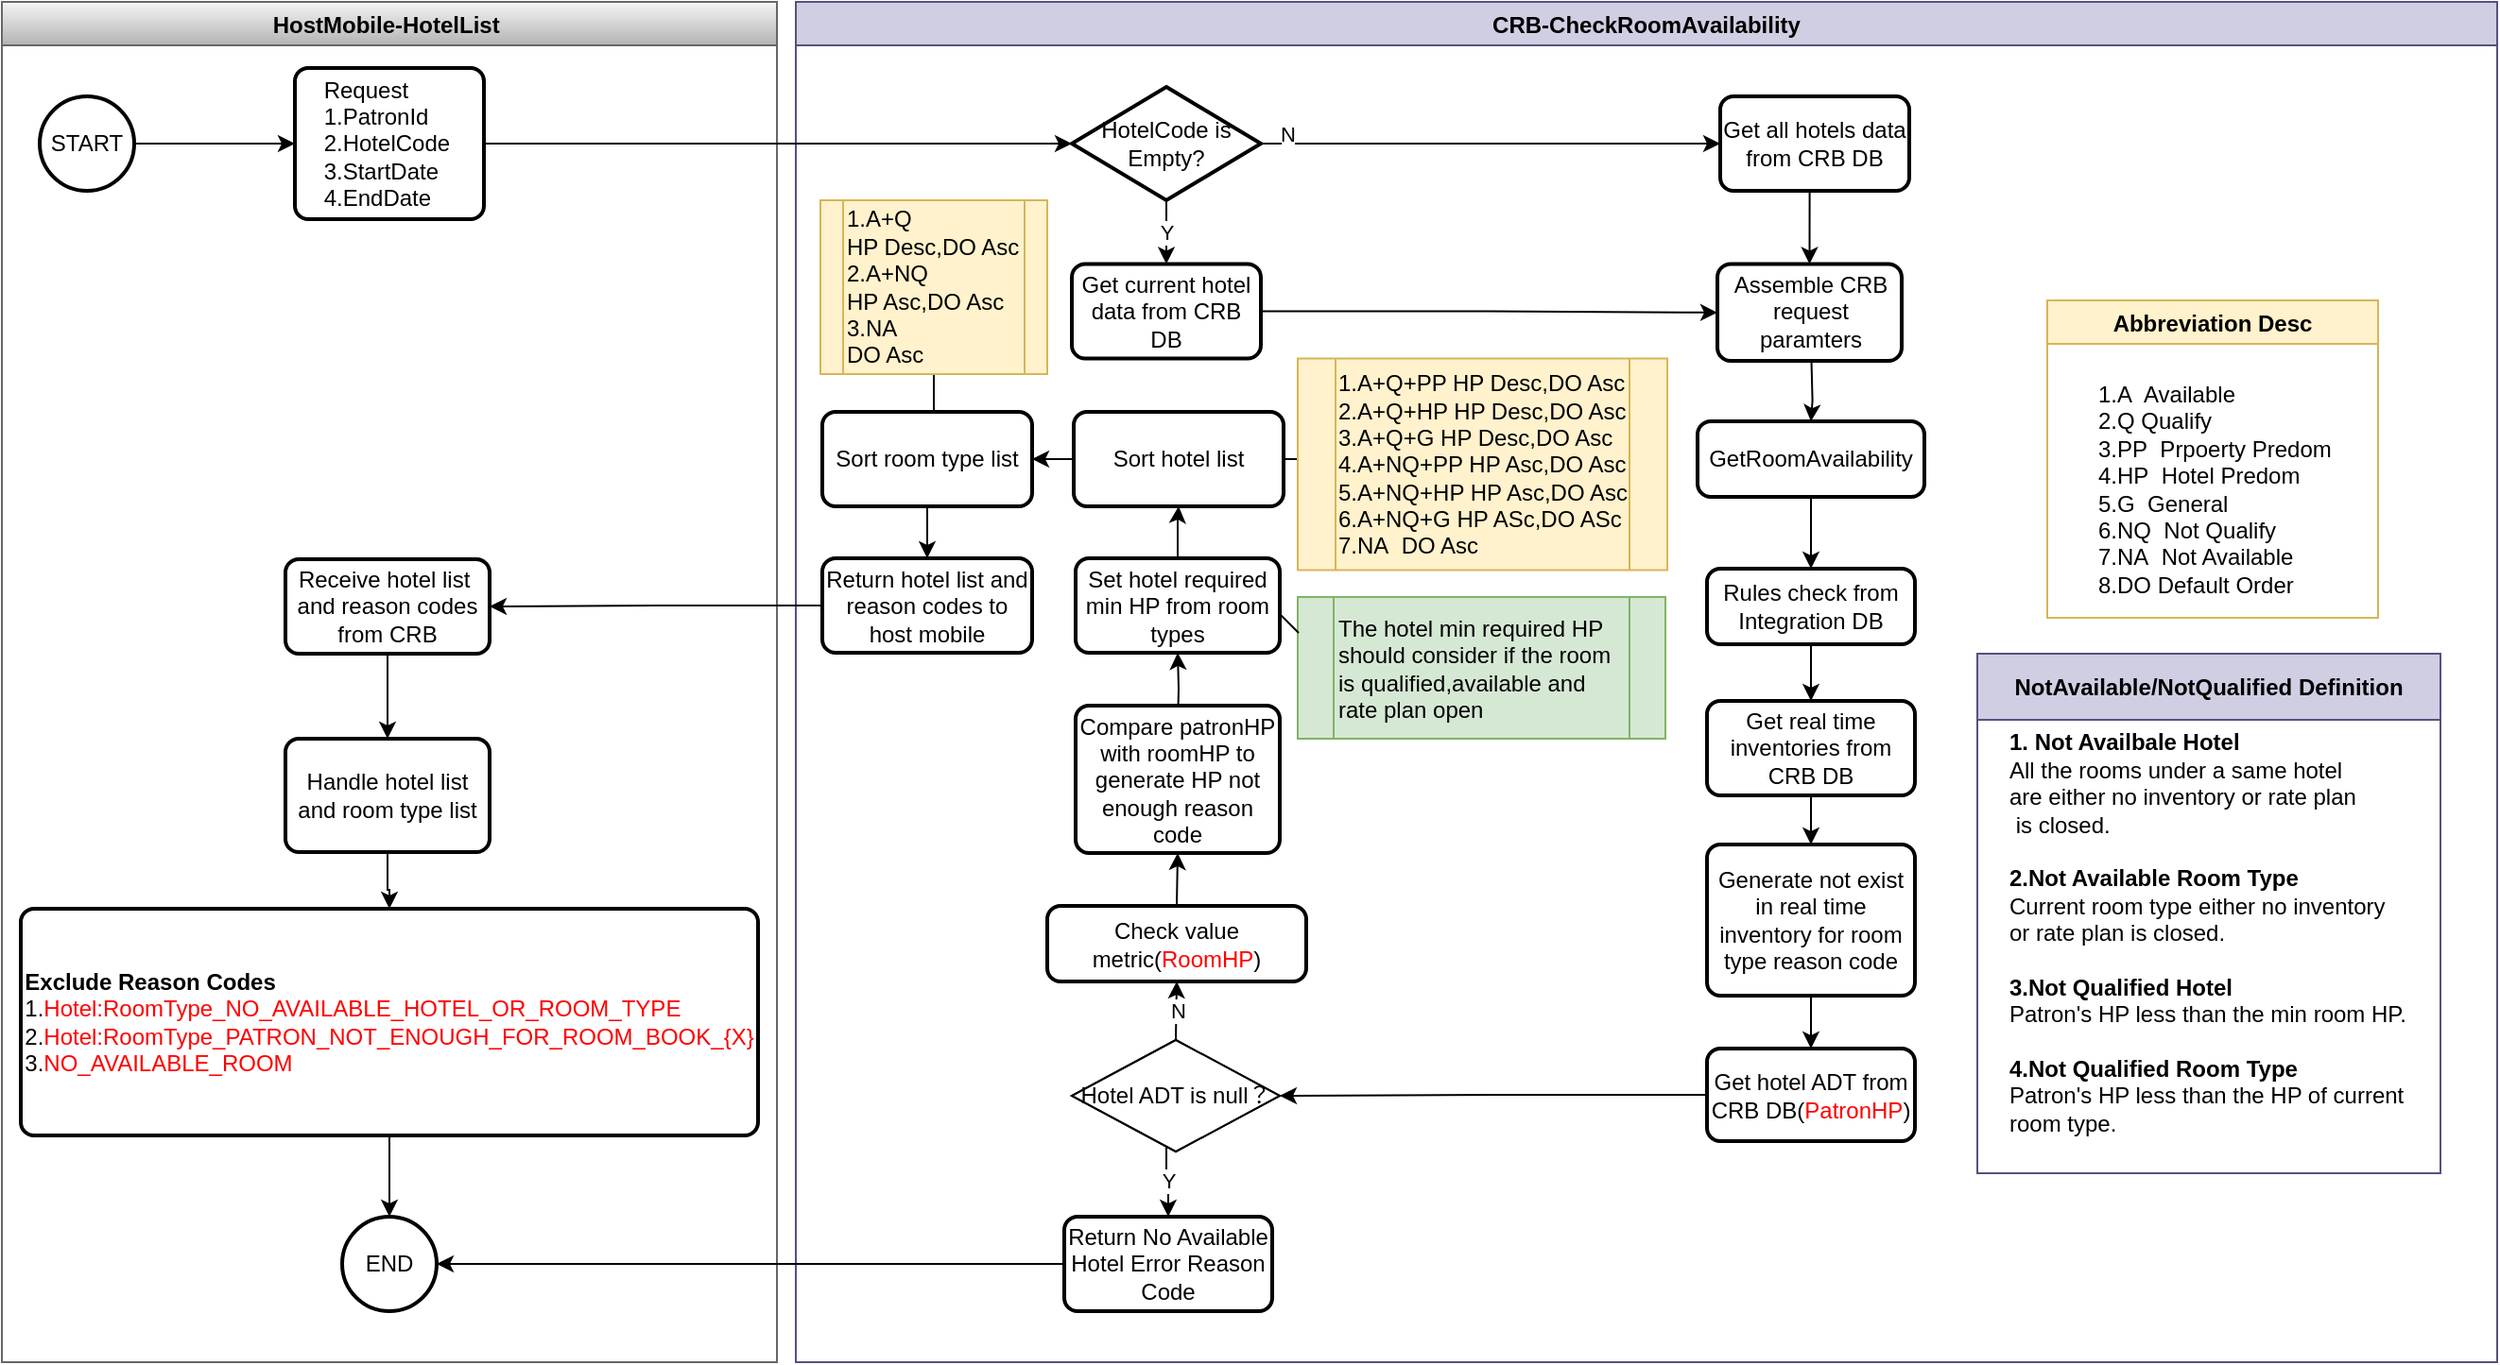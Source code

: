 <mxfile version="21.2.1" type="github">
  <diagram id="C5RBs43oDa-KdzZeNtuy" name="Page-1">
    <mxGraphModel dx="2049" dy="578" grid="1" gridSize="10" guides="1" tooltips="1" connect="1" arrows="1" fold="1" page="1" pageScale="1" pageWidth="827" pageHeight="1169" math="0" shadow="0">
      <root>
        <mxCell id="WIyWlLk6GJQsqaUBKTNV-0" />
        <mxCell id="WIyWlLk6GJQsqaUBKTNV-1" parent="WIyWlLk6GJQsqaUBKTNV-0" />
        <mxCell id="t5AfuCf_rbfrLG7oyLbx-0" value="HostMobile-HotelList " style="swimlane;startSize=23;labelBackgroundColor=none;fillColor=#f5f5f5;strokeColor=#666666;gradientColor=#b3b3b3;" parent="WIyWlLk6GJQsqaUBKTNV-1" vertex="1">
          <mxGeometry x="-280" y="100" width="410" height="720" as="geometry" />
        </mxCell>
        <mxCell id="t5AfuCf_rbfrLG7oyLbx-8" style="edgeStyle=orthogonalEdgeStyle;rounded=0;orthogonalLoop=1;jettySize=auto;html=1;exitX=1;exitY=0.5;exitDx=0;exitDy=0;exitPerimeter=0;entryX=0;entryY=0.5;entryDx=0;entryDy=0;" parent="t5AfuCf_rbfrLG7oyLbx-0" source="t5AfuCf_rbfrLG7oyLbx-6" target="t5AfuCf_rbfrLG7oyLbx-7" edge="1">
          <mxGeometry relative="1" as="geometry" />
        </mxCell>
        <mxCell id="t5AfuCf_rbfrLG7oyLbx-6" value="START" style="strokeWidth=2;html=1;shape=mxgraph.flowchart.start_2;whiteSpace=wrap;" parent="t5AfuCf_rbfrLG7oyLbx-0" vertex="1">
          <mxGeometry x="20" y="50" width="50" height="50" as="geometry" />
        </mxCell>
        <mxCell id="t5AfuCf_rbfrLG7oyLbx-7" value="&amp;nbsp; &amp;nbsp; Request&lt;br&gt;&amp;nbsp; &amp;nbsp; 1.PatronId&lt;br&gt;&amp;nbsp; &amp;nbsp; 2.HotelCode&lt;br&gt;&lt;div style=&quot;&quot;&gt;&lt;span style=&quot;background-color: initial;&quot;&gt;&amp;nbsp; &amp;nbsp; 3.StartDate&lt;/span&gt;&lt;/div&gt;&amp;nbsp; &amp;nbsp; 4.EndDate" style="rounded=1;whiteSpace=wrap;html=1;absoluteArcSize=1;arcSize=14;strokeWidth=2;align=left;" parent="t5AfuCf_rbfrLG7oyLbx-0" vertex="1">
          <mxGeometry x="155" y="35" width="100" height="80" as="geometry" />
        </mxCell>
        <mxCell id="SmH3YKpD_b1l2RVHciPR-55" value="" style="edgeStyle=orthogonalEdgeStyle;rounded=0;orthogonalLoop=1;jettySize=auto;html=1;strokeColor=#000000;fontColor=#000000;endArrow=classic;endFill=1;" parent="t5AfuCf_rbfrLG7oyLbx-0" source="t5AfuCf_rbfrLG7oyLbx-100" target="SmH3YKpD_b1l2RVHciPR-51" edge="1">
          <mxGeometry relative="1" as="geometry" />
        </mxCell>
        <mxCell id="t5AfuCf_rbfrLG7oyLbx-100" value="&lt;font color=&quot;#000000&quot;&gt;Receive hotel list&amp;nbsp; and reason codes from CRB&lt;/font&gt;" style="rounded=1;whiteSpace=wrap;html=1;absoluteArcSize=1;arcSize=14;strokeWidth=2;fontColor=#FF0000;" parent="t5AfuCf_rbfrLG7oyLbx-0" vertex="1">
          <mxGeometry x="150" y="295" width="108" height="50" as="geometry" />
        </mxCell>
        <mxCell id="SmH3YKpD_b1l2RVHciPR-51" value="&lt;font color=&quot;#000000&quot;&gt;Handle hotel list and room type list&lt;/font&gt;" style="rounded=1;whiteSpace=wrap;html=1;absoluteArcSize=1;arcSize=14;strokeWidth=2;fontColor=#FF0000;" parent="t5AfuCf_rbfrLG7oyLbx-0" vertex="1">
          <mxGeometry x="150" y="390" width="108" height="60" as="geometry" />
        </mxCell>
        <mxCell id="SmH3YKpD_b1l2RVHciPR-58" value="" style="edgeStyle=orthogonalEdgeStyle;rounded=0;orthogonalLoop=1;jettySize=auto;html=1;strokeColor=#000000;fontColor=#000000;endArrow=classic;endFill=1;exitX=0.5;exitY=1;exitDx=0;exitDy=0;" parent="t5AfuCf_rbfrLG7oyLbx-0" source="SmH3YKpD_b1l2RVHciPR-51" target="SmH3YKpD_b1l2RVHciPR-57" edge="1">
          <mxGeometry relative="1" as="geometry">
            <mxPoint x="191.0" y="504" as="sourcePoint" />
          </mxGeometry>
        </mxCell>
        <mxCell id="SmH3YKpD_b1l2RVHciPR-59" value="" style="edgeStyle=orthogonalEdgeStyle;rounded=0;orthogonalLoop=1;jettySize=auto;html=1;strokeColor=#000000;fontColor=#000000;endArrow=classic;endFill=1;" parent="t5AfuCf_rbfrLG7oyLbx-0" source="SmH3YKpD_b1l2RVHciPR-57" target="t5AfuCf_rbfrLG7oyLbx-86" edge="1">
          <mxGeometry relative="1" as="geometry" />
        </mxCell>
        <mxCell id="SmH3YKpD_b1l2RVHciPR-57" value="&lt;div style=&quot;text-align: left;&quot;&gt;&lt;span style=&quot;color: rgb(0, 0, 0); background-color: initial;&quot;&gt;&lt;b&gt;Exclude Reason Codes&lt;/b&gt;&lt;/span&gt;&lt;/div&gt;&lt;div style=&quot;text-align: left;&quot;&gt;&lt;span style=&quot;background-color: initial;&quot;&gt;&lt;font color=&quot;#000000&quot;&gt;1.&lt;/font&gt;Hotel:RoomType_NO_AVAILABLE_HOTEL_OR_ROOM_TYPE&lt;/span&gt;&lt;/div&gt;&lt;div style=&quot;text-align: left;&quot;&gt;&lt;span style=&quot;background-color: initial;&quot;&gt;&lt;font color=&quot;#000000&quot;&gt;2.&lt;/font&gt;Hotel:RoomType_PATRON_NOT_ENOUGH_FOR_ROOM_BOOK_{X}&lt;/span&gt;&lt;/div&gt;&lt;div style=&quot;text-align: left;&quot;&gt;&lt;span style=&quot;background-color: initial;&quot;&gt;&lt;font color=&quot;#000000&quot;&gt;3.&lt;/font&gt;NO_AVAILABLE_ROOM&lt;/span&gt;&lt;/div&gt;" style="rounded=1;whiteSpace=wrap;html=1;absoluteArcSize=1;arcSize=14;strokeWidth=2;fontColor=#FF0000;" parent="t5AfuCf_rbfrLG7oyLbx-0" vertex="1">
          <mxGeometry x="10" y="480" width="390" height="120" as="geometry" />
        </mxCell>
        <mxCell id="t5AfuCf_rbfrLG7oyLbx-86" value="END" style="strokeWidth=2;html=1;shape=mxgraph.flowchart.start_2;whiteSpace=wrap;" parent="t5AfuCf_rbfrLG7oyLbx-0" vertex="1">
          <mxGeometry x="180" y="643" width="50" height="50" as="geometry" />
        </mxCell>
        <mxCell id="t5AfuCf_rbfrLG7oyLbx-1" value="CRB-CheckRoomAvailability" style="swimlane;startSize=23;fillColor=#d0cee2;strokeColor=#56517e;" parent="WIyWlLk6GJQsqaUBKTNV-1" vertex="1">
          <mxGeometry x="140" y="100" width="900" height="720" as="geometry" />
        </mxCell>
        <mxCell id="t5AfuCf_rbfrLG7oyLbx-13" value="Y" style="edgeStyle=orthogonalEdgeStyle;rounded=0;orthogonalLoop=1;jettySize=auto;html=1;exitX=0.5;exitY=1;exitDx=0;exitDy=0;exitPerimeter=0;entryX=0.5;entryY=0;entryDx=0;entryDy=0;" parent="t5AfuCf_rbfrLG7oyLbx-1" source="t5AfuCf_rbfrLG7oyLbx-9" target="t5AfuCf_rbfrLG7oyLbx-12" edge="1">
          <mxGeometry relative="1" as="geometry" />
        </mxCell>
        <mxCell id="t5AfuCf_rbfrLG7oyLbx-15" value="N" style="edgeStyle=orthogonalEdgeStyle;rounded=0;orthogonalLoop=1;jettySize=auto;html=1;exitX=1;exitY=0.5;exitDx=0;exitDy=0;exitPerimeter=0;" parent="t5AfuCf_rbfrLG7oyLbx-1" source="t5AfuCf_rbfrLG7oyLbx-9" target="t5AfuCf_rbfrLG7oyLbx-14" edge="1">
          <mxGeometry x="-0.19" y="5" relative="1" as="geometry">
            <Array as="points">
              <mxPoint x="175" y="75" />
              <mxPoint x="175" y="75" />
            </Array>
            <mxPoint as="offset" />
          </mxGeometry>
        </mxCell>
        <mxCell id="t5AfuCf_rbfrLG7oyLbx-9" value="HotelCode is Empty?" style="strokeWidth=2;html=1;shape=mxgraph.flowchart.decision;whiteSpace=wrap;" parent="t5AfuCf_rbfrLG7oyLbx-1" vertex="1">
          <mxGeometry x="146" y="45" width="100" height="60" as="geometry" />
        </mxCell>
        <mxCell id="t5AfuCf_rbfrLG7oyLbx-17" style="edgeStyle=orthogonalEdgeStyle;rounded=0;orthogonalLoop=1;jettySize=auto;html=1;exitX=1;exitY=0.5;exitDx=0;exitDy=0;" parent="t5AfuCf_rbfrLG7oyLbx-1" source="t5AfuCf_rbfrLG7oyLbx-12" target="t5AfuCf_rbfrLG7oyLbx-16" edge="1">
          <mxGeometry relative="1" as="geometry" />
        </mxCell>
        <mxCell id="t5AfuCf_rbfrLG7oyLbx-12" value="Get current hotel data from CRB DB" style="rounded=1;whiteSpace=wrap;html=1;absoluteArcSize=1;arcSize=14;strokeWidth=2;" parent="t5AfuCf_rbfrLG7oyLbx-1" vertex="1">
          <mxGeometry x="146" y="138.75" width="100" height="50" as="geometry" />
        </mxCell>
        <mxCell id="t5AfuCf_rbfrLG7oyLbx-18" style="edgeStyle=orthogonalEdgeStyle;rounded=0;orthogonalLoop=1;jettySize=auto;html=1;exitX=0.5;exitY=1;exitDx=0;exitDy=0;entryX=0.5;entryY=0;entryDx=0;entryDy=0;" parent="t5AfuCf_rbfrLG7oyLbx-1" source="t5AfuCf_rbfrLG7oyLbx-14" target="t5AfuCf_rbfrLG7oyLbx-16" edge="1">
          <mxGeometry relative="1" as="geometry" />
        </mxCell>
        <mxCell id="t5AfuCf_rbfrLG7oyLbx-14" value="Get all hotels data from CRB DB" style="rounded=1;whiteSpace=wrap;html=1;absoluteArcSize=1;arcSize=14;strokeWidth=2;" parent="t5AfuCf_rbfrLG7oyLbx-1" vertex="1">
          <mxGeometry x="489" y="50" width="100" height="50" as="geometry" />
        </mxCell>
        <mxCell id="t5AfuCf_rbfrLG7oyLbx-23" style="edgeStyle=orthogonalEdgeStyle;rounded=0;orthogonalLoop=1;jettySize=auto;html=1;exitX=0.5;exitY=1;exitDx=0;exitDy=0;" parent="t5AfuCf_rbfrLG7oyLbx-1" target="t5AfuCf_rbfrLG7oyLbx-19" edge="1">
          <mxGeometry relative="1" as="geometry">
            <mxPoint x="537.25" y="190" as="sourcePoint" />
          </mxGeometry>
        </mxCell>
        <mxCell id="t5AfuCf_rbfrLG7oyLbx-16" value="Assemble CRB request paramters" style="rounded=1;whiteSpace=wrap;html=1;absoluteArcSize=1;arcSize=14;strokeWidth=2;" parent="t5AfuCf_rbfrLG7oyLbx-1" vertex="1">
          <mxGeometry x="487.5" y="138.75" width="97.5" height="51.25" as="geometry" />
        </mxCell>
        <mxCell id="t5AfuCf_rbfrLG7oyLbx-57" style="edgeStyle=orthogonalEdgeStyle;rounded=0;orthogonalLoop=1;jettySize=auto;html=1;exitX=0.5;exitY=1;exitDx=0;exitDy=0;entryX=0.5;entryY=0;entryDx=0;entryDy=0;" parent="t5AfuCf_rbfrLG7oyLbx-1" source="t5AfuCf_rbfrLG7oyLbx-19" target="t5AfuCf_rbfrLG7oyLbx-51" edge="1">
          <mxGeometry relative="1" as="geometry" />
        </mxCell>
        <mxCell id="t5AfuCf_rbfrLG7oyLbx-19" value="GetRoomAvailability" style="rounded=1;whiteSpace=wrap;html=1;absoluteArcSize=1;arcSize=14;strokeWidth=2;" parent="t5AfuCf_rbfrLG7oyLbx-1" vertex="1">
          <mxGeometry x="477" y="222" width="120" height="40" as="geometry" />
        </mxCell>
        <mxCell id="t5AfuCf_rbfrLG7oyLbx-51" value="Rules check from Integration DB" style="rounded=1;whiteSpace=wrap;html=1;absoluteArcSize=1;arcSize=14;strokeWidth=2;" parent="t5AfuCf_rbfrLG7oyLbx-1" vertex="1">
          <mxGeometry x="482" y="300" width="110" height="40" as="geometry" />
        </mxCell>
        <mxCell id="t5AfuCf_rbfrLG7oyLbx-53" value="Get real time inventories from CRB DB" style="rounded=1;whiteSpace=wrap;html=1;absoluteArcSize=1;arcSize=14;strokeWidth=2;" parent="t5AfuCf_rbfrLG7oyLbx-1" vertex="1">
          <mxGeometry x="482" y="370" width="110" height="50" as="geometry" />
        </mxCell>
        <mxCell id="t5AfuCf_rbfrLG7oyLbx-50" style="edgeStyle=orthogonalEdgeStyle;rounded=0;orthogonalLoop=1;jettySize=auto;html=1;exitX=0.5;exitY=1;exitDx=0;exitDy=0;" parent="t5AfuCf_rbfrLG7oyLbx-1" source="t5AfuCf_rbfrLG7oyLbx-51" target="t5AfuCf_rbfrLG7oyLbx-53" edge="1">
          <mxGeometry relative="1" as="geometry" />
        </mxCell>
        <mxCell id="t5AfuCf_rbfrLG7oyLbx-89" style="edgeStyle=orthogonalEdgeStyle;rounded=0;orthogonalLoop=1;jettySize=auto;html=1;entryX=1;entryY=0.5;entryDx=0;entryDy=0;fontColor=#FF0000;" parent="t5AfuCf_rbfrLG7oyLbx-1" source="t5AfuCf_rbfrLG7oyLbx-54" target="t5AfuCf_rbfrLG7oyLbx-79" edge="1">
          <mxGeometry relative="1" as="geometry" />
        </mxCell>
        <mxCell id="t5AfuCf_rbfrLG7oyLbx-54" value="Get hotel ADT from CRB DB(&lt;font color=&quot;#ff0000&quot;&gt;PatronHP&lt;/font&gt;)" style="rounded=1;whiteSpace=wrap;html=1;absoluteArcSize=1;arcSize=14;strokeWidth=2;" parent="t5AfuCf_rbfrLG7oyLbx-1" vertex="1">
          <mxGeometry x="482" y="554" width="110" height="49" as="geometry" />
        </mxCell>
        <mxCell id="t5AfuCf_rbfrLG7oyLbx-55" style="edgeStyle=orthogonalEdgeStyle;rounded=0;orthogonalLoop=1;jettySize=auto;html=1;exitX=0.5;exitY=1;exitDx=0;exitDy=0;" parent="t5AfuCf_rbfrLG7oyLbx-1" source="t5AfuCf_rbfrLG7oyLbx-56" target="t5AfuCf_rbfrLG7oyLbx-54" edge="1">
          <mxGeometry relative="1" as="geometry" />
        </mxCell>
        <mxCell id="t5AfuCf_rbfrLG7oyLbx-56" value="Generate not exist in real time inventory for room type reason code" style="rounded=1;whiteSpace=wrap;html=1;absoluteArcSize=1;arcSize=14;strokeWidth=2;" parent="t5AfuCf_rbfrLG7oyLbx-1" vertex="1">
          <mxGeometry x="482" y="446" width="110" height="80" as="geometry" />
        </mxCell>
        <mxCell id="t5AfuCf_rbfrLG7oyLbx-52" style="edgeStyle=orthogonalEdgeStyle;rounded=0;orthogonalLoop=1;jettySize=auto;html=1;exitX=0.5;exitY=1;exitDx=0;exitDy=0;" parent="t5AfuCf_rbfrLG7oyLbx-1" source="t5AfuCf_rbfrLG7oyLbx-53" target="t5AfuCf_rbfrLG7oyLbx-56" edge="1">
          <mxGeometry relative="1" as="geometry" />
        </mxCell>
        <mxCell id="t5AfuCf_rbfrLG7oyLbx-61" value="Return No Available Hotel Error Reason Code" style="rounded=1;whiteSpace=wrap;html=1;absoluteArcSize=1;arcSize=14;strokeWidth=2;" parent="t5AfuCf_rbfrLG7oyLbx-1" vertex="1">
          <mxGeometry x="142" y="643" width="110" height="50" as="geometry" />
        </mxCell>
        <mxCell id="t5AfuCf_rbfrLG7oyLbx-66" style="edgeStyle=orthogonalEdgeStyle;rounded=0;orthogonalLoop=1;jettySize=auto;html=1;exitX=0.5;exitY=1;exitDx=0;exitDy=0;" parent="t5AfuCf_rbfrLG7oyLbx-1" source="t5AfuCf_rbfrLG7oyLbx-54" target="t5AfuCf_rbfrLG7oyLbx-54" edge="1">
          <mxGeometry relative="1" as="geometry" />
        </mxCell>
        <mxCell id="t5AfuCf_rbfrLG7oyLbx-58" value="Hotel ADT is null？" style="rhombus;whiteSpace=wrap;html=1;" parent="t5AfuCf_rbfrLG7oyLbx-1" vertex="1">
          <mxGeometry x="146" y="549.5" width="110" height="59" as="geometry" />
        </mxCell>
        <mxCell id="t5AfuCf_rbfrLG7oyLbx-78" style="edgeStyle=orthogonalEdgeStyle;rounded=0;orthogonalLoop=1;jettySize=auto;html=1;exitX=0.5;exitY=0;exitDx=0;exitDy=0;fontColor=#FF0000;" parent="t5AfuCf_rbfrLG7oyLbx-1" target="t5AfuCf_rbfrLG7oyLbx-82" edge="1">
          <mxGeometry relative="1" as="geometry">
            <mxPoint x="202" y="383.5" as="sourcePoint" />
            <mxPoint x="201" y="353.5" as="targetPoint" />
          </mxGeometry>
        </mxCell>
        <mxCell id="t5AfuCf_rbfrLG7oyLbx-76" style="edgeStyle=orthogonalEdgeStyle;rounded=0;orthogonalLoop=1;jettySize=auto;html=1;exitX=0.5;exitY=0;exitDx=0;exitDy=0;entryX=0.5;entryY=1;entryDx=0;entryDy=0;fontColor=#FF0000;" parent="t5AfuCf_rbfrLG7oyLbx-1" source="t5AfuCf_rbfrLG7oyLbx-20" target="t5AfuCf_rbfrLG7oyLbx-81" edge="1">
          <mxGeometry relative="1" as="geometry">
            <mxPoint x="200" y="460.5" as="targetPoint" />
          </mxGeometry>
        </mxCell>
        <mxCell id="t5AfuCf_rbfrLG7oyLbx-20" value="Check value metric(&lt;font color=&quot;#ff0000&quot;&gt;RoomHP&lt;/font&gt;)" style="rounded=1;whiteSpace=wrap;html=1;absoluteArcSize=1;arcSize=14;strokeWidth=2;" parent="t5AfuCf_rbfrLG7oyLbx-1" vertex="1">
          <mxGeometry x="133" y="478.5" width="137" height="40" as="geometry" />
        </mxCell>
        <mxCell id="t5AfuCf_rbfrLG7oyLbx-91" value="Y" style="edgeStyle=orthogonalEdgeStyle;rounded=0;orthogonalLoop=1;jettySize=auto;html=1;entryX=0.5;entryY=0;entryDx=0;entryDy=0;strokeColor=#000000;fontColor=#000000;" parent="t5AfuCf_rbfrLG7oyLbx-1" source="t5AfuCf_rbfrLG7oyLbx-79" target="t5AfuCf_rbfrLG7oyLbx-61" edge="1">
          <mxGeometry relative="1" as="geometry">
            <Array as="points">
              <mxPoint x="196" y="620" />
              <mxPoint x="197" y="620" />
            </Array>
          </mxGeometry>
        </mxCell>
        <mxCell id="t5AfuCf_rbfrLG7oyLbx-94" value="N" style="edgeStyle=orthogonalEdgeStyle;rounded=0;orthogonalLoop=1;jettySize=auto;html=1;exitX=0.5;exitY=0;exitDx=0;exitDy=0;entryX=0.5;entryY=1;entryDx=0;entryDy=0;strokeColor=#000000;fontColor=#000000;" parent="t5AfuCf_rbfrLG7oyLbx-1" source="t5AfuCf_rbfrLG7oyLbx-79" target="t5AfuCf_rbfrLG7oyLbx-20" edge="1">
          <mxGeometry relative="1" as="geometry" />
        </mxCell>
        <mxCell id="t5AfuCf_rbfrLG7oyLbx-79" value="Hotel ADT is null？" style="rhombus;whiteSpace=wrap;html=1;" parent="t5AfuCf_rbfrLG7oyLbx-1" vertex="1">
          <mxGeometry x="146" y="549.5" width="110" height="59" as="geometry" />
        </mxCell>
        <mxCell id="t5AfuCf_rbfrLG7oyLbx-81" value="&lt;font color=&quot;#000000&quot;&gt;Compare patronHP with roomHP to generate HP not enough reason code&lt;/font&gt;" style="rounded=1;whiteSpace=wrap;html=1;absoluteArcSize=1;arcSize=14;strokeWidth=2;fontColor=#FF0000;" parent="t5AfuCf_rbfrLG7oyLbx-1" vertex="1">
          <mxGeometry x="148" y="372.5" width="108" height="78" as="geometry" />
        </mxCell>
        <mxCell id="t5AfuCf_rbfrLG7oyLbx-97" style="edgeStyle=orthogonalEdgeStyle;rounded=0;orthogonalLoop=1;jettySize=auto;html=1;exitX=0.5;exitY=0;exitDx=0;exitDy=0;strokeColor=#000000;fontColor=#000000;" parent="t5AfuCf_rbfrLG7oyLbx-1" source="t5AfuCf_rbfrLG7oyLbx-82" target="t5AfuCf_rbfrLG7oyLbx-95" edge="1">
          <mxGeometry relative="1" as="geometry" />
        </mxCell>
        <mxCell id="t5AfuCf_rbfrLG7oyLbx-82" value="&lt;font color=&quot;#000000&quot;&gt;Set hotel required min HP from room types&lt;/font&gt;" style="rounded=1;whiteSpace=wrap;html=1;absoluteArcSize=1;arcSize=14;strokeWidth=2;fontColor=#FF0000;" parent="t5AfuCf_rbfrLG7oyLbx-1" vertex="1">
          <mxGeometry x="148" y="294.5" width="108" height="50" as="geometry" />
        </mxCell>
        <mxCell id="SmH3YKpD_b1l2RVHciPR-0" style="edgeStyle=orthogonalEdgeStyle;rounded=0;orthogonalLoop=1;jettySize=auto;html=1;exitX=1;exitY=0.5;exitDx=0;exitDy=0;strokeColor=#000000;fontColor=#000000;endArrow=none;endFill=0;" parent="t5AfuCf_rbfrLG7oyLbx-1" source="t5AfuCf_rbfrLG7oyLbx-95" target="t5AfuCf_rbfrLG7oyLbx-101" edge="1">
          <mxGeometry relative="1" as="geometry" />
        </mxCell>
        <mxCell id="SmH3YKpD_b1l2RVHciPR-3" value="" style="edgeStyle=orthogonalEdgeStyle;rounded=0;orthogonalLoop=1;jettySize=auto;html=1;strokeColor=#000000;fontColor=#000000;endArrow=classic;endFill=1;" parent="t5AfuCf_rbfrLG7oyLbx-1" source="t5AfuCf_rbfrLG7oyLbx-95" target="SmH3YKpD_b1l2RVHciPR-1" edge="1">
          <mxGeometry relative="1" as="geometry" />
        </mxCell>
        <mxCell id="t5AfuCf_rbfrLG7oyLbx-95" value="&lt;font color=&quot;#000000&quot;&gt;Sort hotel list&lt;/font&gt;" style="rounded=1;whiteSpace=wrap;html=1;absoluteArcSize=1;arcSize=14;strokeWidth=2;fontColor=#FF0000;" parent="t5AfuCf_rbfrLG7oyLbx-1" vertex="1">
          <mxGeometry x="147" y="217" width="111" height="50" as="geometry" />
        </mxCell>
        <mxCell id="t5AfuCf_rbfrLG7oyLbx-101" value="1.A+Q+PP HP Desc,DO Asc&lt;br&gt;2.A+Q+HP HP Desc,DO Asc&lt;br&gt;3.A+Q+G HP Desc,DO Asc&lt;br&gt;4.A+NQ+PP HP Asc,DO Asc&lt;br&gt;5.A+NQ+HP HP Asc,DO Asc&lt;br&gt;6.A+NQ+G HP ASc,DO ASc&lt;br&gt;7.NA&amp;nbsp; DO Asc&lt;br&gt;" style="shape=process;whiteSpace=wrap;html=1;backgroundOutline=1;strokeWidth=1;fillColor=#fff2cc;strokeColor=#d6b656;align=left;" parent="t5AfuCf_rbfrLG7oyLbx-1" vertex="1">
          <mxGeometry x="265.5" y="188.75" width="195.5" height="112" as="geometry" />
        </mxCell>
        <mxCell id="t5AfuCf_rbfrLG7oyLbx-107" value="Abbreviation Desc" style="swimlane;strokeWidth=1;fillColor=#fff2cc;strokeColor=#d6b656;startSize=23;" parent="t5AfuCf_rbfrLG7oyLbx-1" vertex="1">
          <mxGeometry x="662" y="158" width="175" height="168" as="geometry" />
        </mxCell>
        <mxCell id="t5AfuCf_rbfrLG7oyLbx-108" value="1.A&amp;nbsp; Available&lt;br&gt;2.Q Qualify&lt;br&gt;3.PP&amp;nbsp; Prpoerty Predom&lt;br&gt;4.HP&amp;nbsp; Hotel Predom&lt;br&gt;5.G&amp;nbsp; General&lt;br&gt;6.NQ&amp;nbsp; Not Qualify&lt;br&gt;7.NA&amp;nbsp; Not Available&lt;br&gt;8.DO Default Order" style="text;html=1;align=left;verticalAlign=middle;resizable=0;points=[];autosize=1;strokeColor=none;fillColor=none;fontColor=#000000;" parent="t5AfuCf_rbfrLG7oyLbx-107" vertex="1">
          <mxGeometry x="25" y="35" width="150" height="130" as="geometry" />
        </mxCell>
        <mxCell id="SmH3YKpD_b1l2RVHciPR-5" style="edgeStyle=orthogonalEdgeStyle;rounded=0;orthogonalLoop=1;jettySize=auto;html=1;exitX=0.5;exitY=1;exitDx=0;exitDy=0;strokeColor=#000000;fontColor=#000000;endArrow=classic;endFill=1;" parent="t5AfuCf_rbfrLG7oyLbx-1" source="SmH3YKpD_b1l2RVHciPR-1" target="SmH3YKpD_b1l2RVHciPR-4" edge="1">
          <mxGeometry relative="1" as="geometry" />
        </mxCell>
        <mxCell id="SmH3YKpD_b1l2RVHciPR-49" style="edgeStyle=orthogonalEdgeStyle;rounded=0;orthogonalLoop=1;jettySize=auto;html=1;exitX=0.5;exitY=0;exitDx=0;exitDy=0;entryX=0.5;entryY=1;entryDx=0;entryDy=0;strokeColor=#000000;fontColor=#000000;endArrow=none;endFill=0;" parent="t5AfuCf_rbfrLG7oyLbx-1" source="SmH3YKpD_b1l2RVHciPR-1" target="SmH3YKpD_b1l2RVHciPR-48" edge="1">
          <mxGeometry relative="1" as="geometry" />
        </mxCell>
        <mxCell id="SmH3YKpD_b1l2RVHciPR-1" value="&lt;font color=&quot;#000000&quot;&gt;Sort room type list&lt;/font&gt;" style="rounded=1;whiteSpace=wrap;html=1;absoluteArcSize=1;arcSize=14;strokeWidth=2;fontColor=#FF0000;" parent="t5AfuCf_rbfrLG7oyLbx-1" vertex="1">
          <mxGeometry x="14" y="217" width="111" height="50" as="geometry" />
        </mxCell>
        <mxCell id="SmH3YKpD_b1l2RVHciPR-4" value="&lt;font color=&quot;#000000&quot;&gt;Return hotel list and reason codes to host mobile&lt;/font&gt;" style="rounded=1;whiteSpace=wrap;html=1;absoluteArcSize=1;arcSize=14;strokeWidth=2;fontColor=#FF0000;" parent="t5AfuCf_rbfrLG7oyLbx-1" vertex="1">
          <mxGeometry x="14" y="294.5" width="111" height="50" as="geometry" />
        </mxCell>
        <mxCell id="SmH3YKpD_b1l2RVHciPR-48" value="1.A+Q &lt;br&gt;HP Desc,DO Asc&lt;br&gt;2.A+NQ &lt;br&gt;HP Asc,DO Asc&lt;br&gt;3.NA &lt;br&gt;DO Asc" style="shape=process;whiteSpace=wrap;html=1;backgroundOutline=1;strokeWidth=1;fillColor=#fff2cc;strokeColor=#d6b656;align=left;" parent="t5AfuCf_rbfrLG7oyLbx-1" vertex="1">
          <mxGeometry x="13" y="105" width="120" height="92" as="geometry" />
        </mxCell>
        <mxCell id="kOcISduTDUhowdVKGOdd-0" value="NotAvailable/NotQualified Definition" style="swimlane;whiteSpace=wrap;html=1;fillColor=#d0cee2;strokeColor=#56517e;startSize=35;" vertex="1" parent="t5AfuCf_rbfrLG7oyLbx-1">
          <mxGeometry x="625" y="345" width="245" height="275" as="geometry" />
        </mxCell>
        <mxCell id="kOcISduTDUhowdVKGOdd-2" value="&lt;b&gt;1. Not Availbale Hotel&lt;/b&gt;&lt;br&gt;All the rooms under a same hotel &lt;br&gt;are either no inventory or rate plan&lt;br&gt;&amp;nbsp;is closed.&lt;br&gt;&lt;br&gt;&lt;b&gt;2.Not Available Room Type&lt;/b&gt;&lt;br&gt;Current room type either no inventory&lt;br&gt;or rate plan is closed.&lt;br&gt;&lt;br&gt;&lt;b&gt;3.Not Qualified Hotel&lt;/b&gt;&lt;br&gt;Patron&#39;s HP less than the min room HP.&lt;br&gt;&lt;br&gt;&lt;b&gt;4.Not Qualified Room Type&lt;/b&gt;&lt;br&gt;Patron&#39;s HP less than the HP of current &lt;br&gt;room type.&lt;br&gt;&lt;br&gt;" style="text;html=1;align=left;verticalAlign=middle;resizable=0;points=[];autosize=1;strokeColor=none;fillColor=none;" vertex="1" parent="kOcISduTDUhowdVKGOdd-0">
          <mxGeometry x="15" y="35" width="230" height="240" as="geometry" />
        </mxCell>
        <mxCell id="kOcISduTDUhowdVKGOdd-4" value="The hotel min required HP should consider if the room is qualified,available and rate plan open" style="shape=process;whiteSpace=wrap;html=1;backgroundOutline=1;fillColor=#d5e8d4;strokeColor=#82b366;align=left;" vertex="1" parent="t5AfuCf_rbfrLG7oyLbx-1">
          <mxGeometry x="265.5" y="315" width="194.5" height="75" as="geometry" />
        </mxCell>
        <mxCell id="kOcISduTDUhowdVKGOdd-6" value="" style="endArrow=none;html=1;rounded=0;" edge="1" parent="t5AfuCf_rbfrLG7oyLbx-1">
          <mxGeometry width="50" height="50" relative="1" as="geometry">
            <mxPoint x="266" y="334" as="sourcePoint" />
            <mxPoint x="256" y="324" as="targetPoint" />
          </mxGeometry>
        </mxCell>
        <mxCell id="t5AfuCf_rbfrLG7oyLbx-11" style="edgeStyle=orthogonalEdgeStyle;rounded=0;orthogonalLoop=1;jettySize=auto;html=1;exitX=1;exitY=0.5;exitDx=0;exitDy=0;entryX=0;entryY=0.5;entryDx=0;entryDy=0;entryPerimeter=0;" parent="WIyWlLk6GJQsqaUBKTNV-1" source="t5AfuCf_rbfrLG7oyLbx-7" target="t5AfuCf_rbfrLG7oyLbx-9" edge="1">
          <mxGeometry relative="1" as="geometry" />
        </mxCell>
        <mxCell id="t5AfuCf_rbfrLG7oyLbx-88" value="" style="edgeStyle=orthogonalEdgeStyle;rounded=0;orthogonalLoop=1;jettySize=auto;html=1;exitX=0;exitY=0.5;exitDx=0;exitDy=0;entryX=1;entryY=0.5;entryDx=0;entryDy=0;entryPerimeter=0;endArrow=classic;endFill=1;" parent="WIyWlLk6GJQsqaUBKTNV-1" source="t5AfuCf_rbfrLG7oyLbx-61" target="t5AfuCf_rbfrLG7oyLbx-86" edge="1">
          <mxGeometry relative="1" as="geometry">
            <mxPoint x="-30" y="747" as="targetPoint" />
            <mxPoint x="327" y="747" as="sourcePoint" />
          </mxGeometry>
        </mxCell>
        <mxCell id="SmH3YKpD_b1l2RVHciPR-50" style="edgeStyle=orthogonalEdgeStyle;rounded=0;orthogonalLoop=1;jettySize=auto;html=1;exitX=0;exitY=0.5;exitDx=0;exitDy=0;entryX=1;entryY=0.5;entryDx=0;entryDy=0;strokeColor=#000000;fontColor=#000000;endArrow=classic;endFill=1;" parent="WIyWlLk6GJQsqaUBKTNV-1" source="SmH3YKpD_b1l2RVHciPR-4" target="t5AfuCf_rbfrLG7oyLbx-100" edge="1">
          <mxGeometry relative="1" as="geometry" />
        </mxCell>
      </root>
    </mxGraphModel>
  </diagram>
</mxfile>
